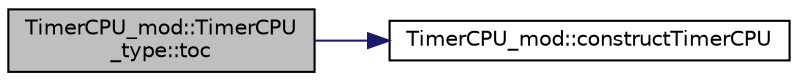 digraph "TimerCPU_mod::TimerCPU_type::toc"
{
 // LATEX_PDF_SIZE
  edge [fontname="Helvetica",fontsize="10",labelfontname="Helvetica",labelfontsize="10"];
  node [fontname="Helvetica",fontsize="10",shape=record];
  rankdir="LR";
  Node1 [label="TimerCPU_mod::TimerCPU\l_type::toc",height=0.2,width=0.4,color="black", fillcolor="grey75", style="filled", fontcolor="black",tooltip=" "];
  Node1 -> Node2 [color="midnightblue",fontsize="10",style="solid",fontname="Helvetica"];
  Node2 [label="TimerCPU_mod::constructTimerCPU",height=0.2,width=0.4,color="black", fillcolor="white", style="filled",URL="$namespaceTimerCPU__mod.html#ac43fc4d56044706a40f798192672fcc7",tooltip="This is the constructor of the class TimerCPU_type. Before returning the object, this function also c..."];
}
